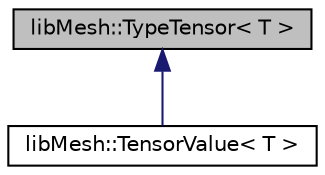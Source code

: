 digraph "libMesh::TypeTensor&lt; T &gt;"
{
 // INTERACTIVE_SVG=YES
  edge [fontname="Helvetica",fontsize="10",labelfontname="Helvetica",labelfontsize="10"];
  node [fontname="Helvetica",fontsize="10",shape=record];
  Node1 [label="libMesh::TypeTensor\< T \>",height=0.2,width=0.4,color="black", fillcolor="grey75", style="filled" fontcolor="black"];
  Node1 -> Node2 [dir="back",color="midnightblue",fontsize="10",style="solid",fontname="Helvetica"];
  Node2 [label="libMesh::TensorValue\< T \>",height=0.2,width=0.4,color="black", fillcolor="white", style="filled",URL="$classlibMesh_1_1TensorValue.html",tooltip="此类定义了LIBMESH_DIM维度的实数或复数空间中的张量。typedef RealTensorValue总是定义为实数值的张量， 而NumberTensorValue则根据库的配置定义为实数或复数值..."];
}
